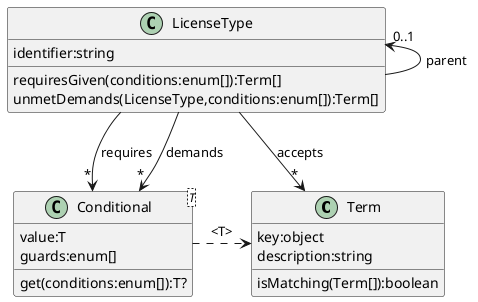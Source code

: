 @startuml

class Term {
    key:object
    description:string
    isMatching(Term[]):boolean
}

class Conditional<T> {
    value:T
    guards:enum[]
    get(conditions:enum[]):T?
}
Conditional .> Term:<T>

class LicenseType {
    identifier:string
    requiresGiven(conditions:enum[]):Term[]
    unmetDemands(LicenseType,conditions:enum[]):Term[]
}
LicenseType -u-> "0..1" LicenseType:parent
LicenseType --> "*" Term:accepts
LicenseType --> "*" Conditional:requires
LicenseType --> "*" Conditional:demands

@enduml
